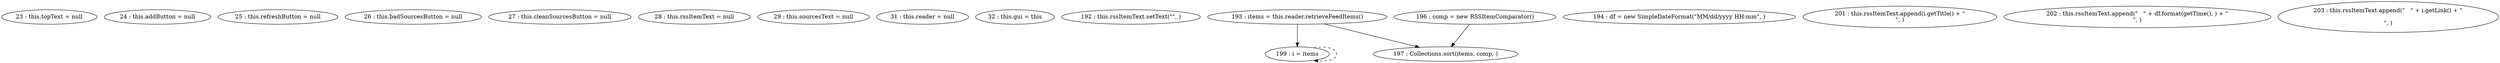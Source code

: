 digraph G {
"23 : this.topText = null"
"24 : this.addButton = null"
"25 : this.refreshButton = null"
"26 : this.badSourcesButton = null"
"27 : this.cleanSourcesButton = null"
"28 : this.rssItemText = null"
"29 : this.sourcesText = null"
"31 : this.reader = null"
"32 : this.gui = this"
"192 : this.rssItemText.setText(\"\", )"
"193 : items = this.reader.retrieveFeedItems()"
"193 : items = this.reader.retrieveFeedItems()" -> "199 : i = items"
"193 : items = this.reader.retrieveFeedItems()" -> "197 : Collections.sort(items, comp, )"
"194 : df = new SimpleDateFormat(\"MM/dd/yyyy HH:mm\", )"
"196 : comp = new RSSItemComparator()"
"196 : comp = new RSSItemComparator()" -> "197 : Collections.sort(items, comp, )"
"197 : Collections.sort(items, comp, )"
"199 : i = items"
"199 : i = items" -> "199 : i = items" [style=dashed]
"201 : this.rssItemText.append(i.getTitle() + \"\n\", )"
"202 : this.rssItemText.append(\"   \" + df.format(getTime(), ) + \"\n\", )"
"203 : this.rssItemText.append(\"   \" + i.getLink() + \"\n\n\", )"
}